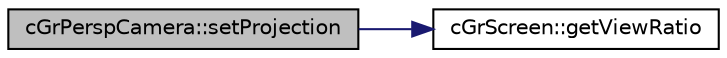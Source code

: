 digraph "cGrPerspCamera::setProjection"
{
  edge [fontname="Helvetica",fontsize="10",labelfontname="Helvetica",labelfontsize="10"];
  node [fontname="Helvetica",fontsize="10",shape=record];
  rankdir="LR";
  Node1 [label="cGrPerspCamera::setProjection",height=0.2,width=0.4,color="black", fillcolor="grey75", style="filled", fontcolor="black"];
  Node1 -> Node2 [color="midnightblue",fontsize="10",style="solid",fontname="Helvetica"];
  Node2 [label="cGrScreen::getViewRatio",height=0.2,width=0.4,color="black", fillcolor="white", style="filled",URL="$classc_gr_screen.html#ad10816cabfda360e2138ebf7369053ec"];
}
